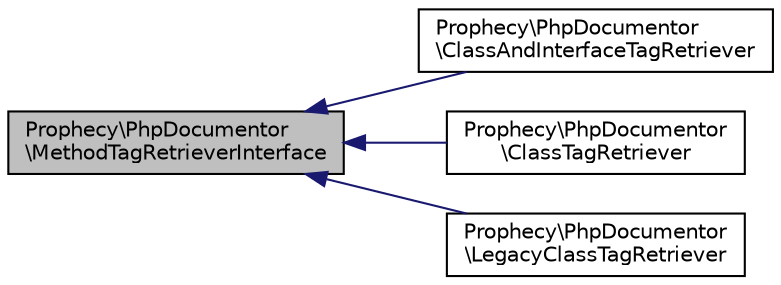 digraph "Prophecy\PhpDocumentor\MethodTagRetrieverInterface"
{
  edge [fontname="Helvetica",fontsize="10",labelfontname="Helvetica",labelfontsize="10"];
  node [fontname="Helvetica",fontsize="10",shape=record];
  rankdir="LR";
  Node0 [label="Prophecy\\PhpDocumentor\l\\MethodTagRetrieverInterface",height=0.2,width=0.4,color="black", fillcolor="grey75", style="filled", fontcolor="black"];
  Node0 -> Node1 [dir="back",color="midnightblue",fontsize="10",style="solid",fontname="Helvetica"];
  Node1 [label="Prophecy\\PhpDocumentor\l\\ClassAndInterfaceTagRetriever",height=0.2,width=0.4,color="black", fillcolor="white", style="filled",URL="$classProphecy_1_1PhpDocumentor_1_1ClassAndInterfaceTagRetriever.html"];
  Node0 -> Node2 [dir="back",color="midnightblue",fontsize="10",style="solid",fontname="Helvetica"];
  Node2 [label="Prophecy\\PhpDocumentor\l\\ClassTagRetriever",height=0.2,width=0.4,color="black", fillcolor="white", style="filled",URL="$classProphecy_1_1PhpDocumentor_1_1ClassTagRetriever.html"];
  Node0 -> Node3 [dir="back",color="midnightblue",fontsize="10",style="solid",fontname="Helvetica"];
  Node3 [label="Prophecy\\PhpDocumentor\l\\LegacyClassTagRetriever",height=0.2,width=0.4,color="black", fillcolor="white", style="filled",URL="$classProphecy_1_1PhpDocumentor_1_1LegacyClassTagRetriever.html"];
}
